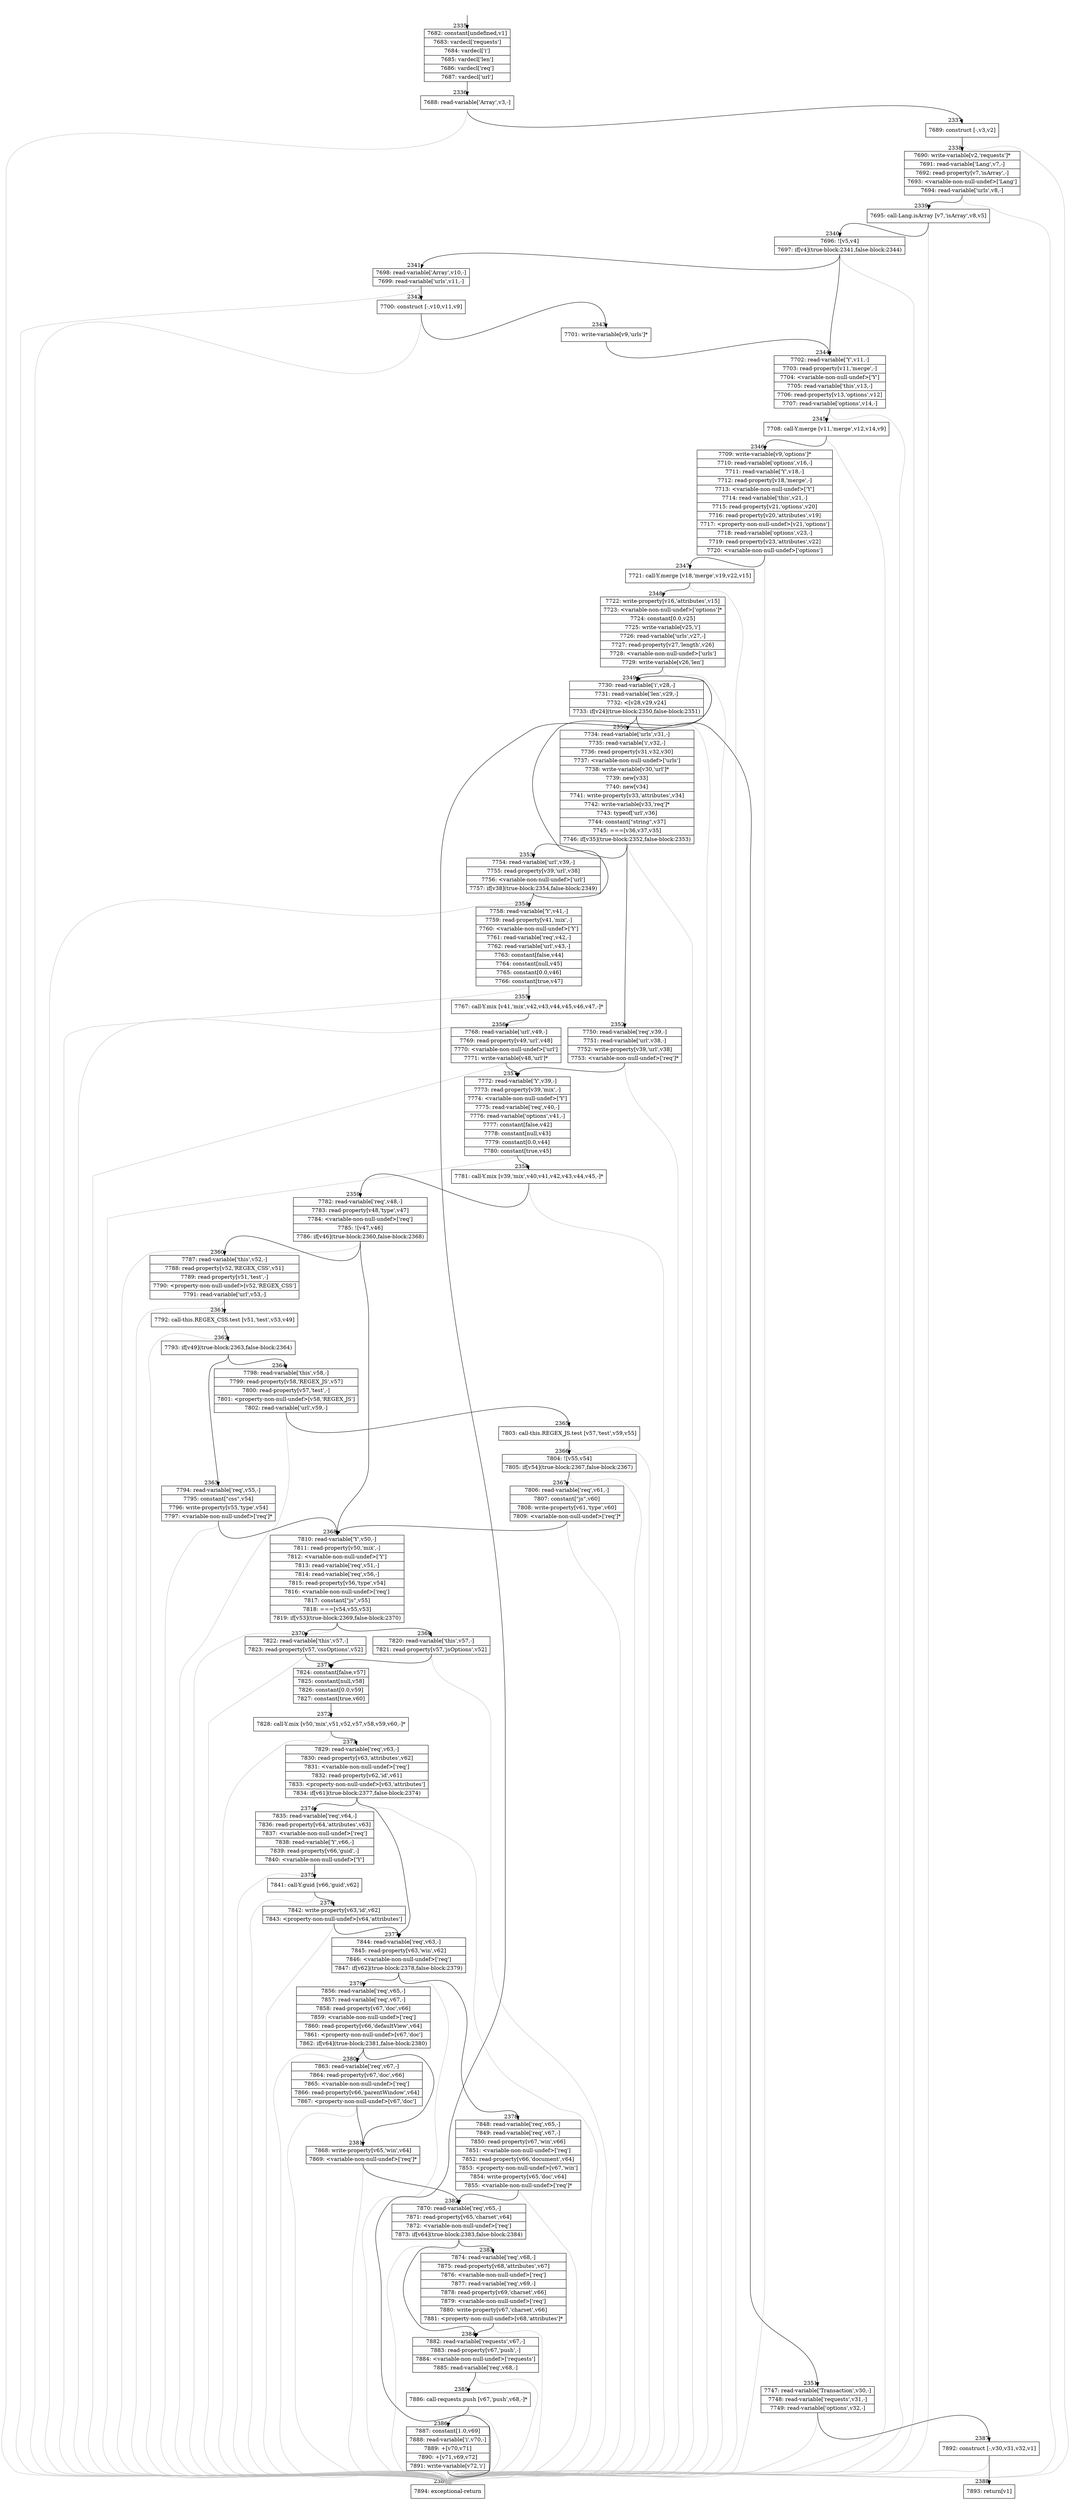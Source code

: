 digraph {
rankdir="TD"
BB_entry116[shape=none,label=""];
BB_entry116 -> BB2335 [tailport=s, headport=n, headlabel="    2335"]
BB2335 [shape=record label="{7682: constant[undefined,v1]|7683: vardecl['requests']|7684: vardecl['i']|7685: vardecl['len']|7686: vardecl['req']|7687: vardecl['url']}" ] 
BB2335 -> BB2336 [tailport=s, headport=n, headlabel="      2336"]
BB2336 [shape=record label="{7688: read-variable['Array',v3,-]}" ] 
BB2336 -> BB2337 [tailport=s, headport=n, headlabel="      2337"]
BB2336 -> BB2389 [tailport=s, headport=n, color=gray, headlabel="      2389"]
BB2337 [shape=record label="{7689: construct [-,v3,v2]}" ] 
BB2337 -> BB2338 [tailport=s, headport=n, headlabel="      2338"]
BB2337 -> BB2389 [tailport=s, headport=n, color=gray]
BB2338 [shape=record label="{7690: write-variable[v2,'requests']*|7691: read-variable['Lang',v7,-]|7692: read-property[v7,'isArray',-]|7693: \<variable-non-null-undef\>['Lang']|7694: read-variable['urls',v8,-]}" ] 
BB2338 -> BB2339 [tailport=s, headport=n, headlabel="      2339"]
BB2338 -> BB2389 [tailport=s, headport=n, color=gray]
BB2339 [shape=record label="{7695: call-Lang.isArray [v7,'isArray',v8,v5]}" ] 
BB2339 -> BB2340 [tailport=s, headport=n, headlabel="      2340"]
BB2339 -> BB2389 [tailport=s, headport=n, color=gray]
BB2340 [shape=record label="{7696: ![v5,v4]|7697: if[v4](true-block:2341,false-block:2344)}" ] 
BB2340 -> BB2341 [tailport=s, headport=n, headlabel="      2341"]
BB2340 -> BB2344 [tailport=s, headport=n, headlabel="      2344"]
BB2340 -> BB2389 [tailport=s, headport=n, color=gray]
BB2341 [shape=record label="{7698: read-variable['Array',v10,-]|7699: read-variable['urls',v11,-]}" ] 
BB2341 -> BB2342 [tailport=s, headport=n, headlabel="      2342"]
BB2341 -> BB2389 [tailport=s, headport=n, color=gray]
BB2342 [shape=record label="{7700: construct [-,v10,v11,v9]}" ] 
BB2342 -> BB2343 [tailport=s, headport=n, headlabel="      2343"]
BB2342 -> BB2389 [tailport=s, headport=n, color=gray]
BB2343 [shape=record label="{7701: write-variable[v9,'urls']*}" ] 
BB2343 -> BB2344 [tailport=s, headport=n]
BB2344 [shape=record label="{7702: read-variable['Y',v11,-]|7703: read-property[v11,'merge',-]|7704: \<variable-non-null-undef\>['Y']|7705: read-variable['this',v13,-]|7706: read-property[v13,'options',v12]|7707: read-variable['options',v14,-]}" ] 
BB2344 -> BB2345 [tailport=s, headport=n, headlabel="      2345"]
BB2344 -> BB2389 [tailport=s, headport=n, color=gray]
BB2345 [shape=record label="{7708: call-Y.merge [v11,'merge',v12,v14,v9]}" ] 
BB2345 -> BB2346 [tailport=s, headport=n, headlabel="      2346"]
BB2345 -> BB2389 [tailport=s, headport=n, color=gray]
BB2346 [shape=record label="{7709: write-variable[v9,'options']*|7710: read-variable['options',v16,-]|7711: read-variable['Y',v18,-]|7712: read-property[v18,'merge',-]|7713: \<variable-non-null-undef\>['Y']|7714: read-variable['this',v21,-]|7715: read-property[v21,'options',v20]|7716: read-property[v20,'attributes',v19]|7717: \<property-non-null-undef\>[v21,'options']|7718: read-variable['options',v23,-]|7719: read-property[v23,'attributes',v22]|7720: \<variable-non-null-undef\>['options']}" ] 
BB2346 -> BB2347 [tailport=s, headport=n, headlabel="      2347"]
BB2346 -> BB2389 [tailport=s, headport=n, color=gray]
BB2347 [shape=record label="{7721: call-Y.merge [v18,'merge',v19,v22,v15]}" ] 
BB2347 -> BB2348 [tailport=s, headport=n, headlabel="      2348"]
BB2347 -> BB2389 [tailport=s, headport=n, color=gray]
BB2348 [shape=record label="{7722: write-property[v16,'attributes',v15]|7723: \<variable-non-null-undef\>['options']*|7724: constant[0.0,v25]|7725: write-variable[v25,'i']|7726: read-variable['urls',v27,-]|7727: read-property[v27,'length',v26]|7728: \<variable-non-null-undef\>['urls']|7729: write-variable[v26,'len']}" ] 
BB2348 -> BB2349 [tailport=s, headport=n, headlabel="      2349"]
BB2348 -> BB2389 [tailport=s, headport=n, color=gray]
BB2349 [shape=record label="{7730: read-variable['i',v28,-]|7731: read-variable['len',v29,-]|7732: \<[v28,v29,v24]|7733: if[v24](true-block:2350,false-block:2351)}" ] 
BB2349 -> BB2350 [tailport=s, headport=n, headlabel="      2350"]
BB2349 -> BB2351 [tailport=s, headport=n, headlabel="      2351"]
BB2349 -> BB2389 [tailport=s, headport=n, color=gray]
BB2350 [shape=record label="{7734: read-variable['urls',v31,-]|7735: read-variable['i',v32,-]|7736: read-property[v31,v32,v30]|7737: \<variable-non-null-undef\>['urls']|7738: write-variable[v30,'url']*|7739: new[v33]|7740: new[v34]|7741: write-property[v33,'attributes',v34]|7742: write-variable[v33,'req']*|7743: typeof['url',v36]|7744: constant[\"string\",v37]|7745: ===[v36,v37,v35]|7746: if[v35](true-block:2352,false-block:2353)}" ] 
BB2350 -> BB2352 [tailport=s, headport=n, headlabel="      2352"]
BB2350 -> BB2353 [tailport=s, headport=n, headlabel="      2353"]
BB2350 -> BB2389 [tailport=s, headport=n, color=gray]
BB2351 [shape=record label="{7747: read-variable['Transaction',v30,-]|7748: read-variable['requests',v31,-]|7749: read-variable['options',v32,-]}" ] 
BB2351 -> BB2387 [tailport=s, headport=n, headlabel="      2387"]
BB2351 -> BB2389 [tailport=s, headport=n, color=gray]
BB2352 [shape=record label="{7750: read-variable['req',v39,-]|7751: read-variable['url',v38,-]|7752: write-property[v39,'url',v38]|7753: \<variable-non-null-undef\>['req']*}" ] 
BB2352 -> BB2357 [tailport=s, headport=n, headlabel="      2357"]
BB2352 -> BB2389 [tailport=s, headport=n, color=gray]
BB2353 [shape=record label="{7754: read-variable['url',v39,-]|7755: read-property[v39,'url',v38]|7756: \<variable-non-null-undef\>['url']|7757: if[v38](true-block:2354,false-block:2349)}" ] 
BB2353 -> BB2354 [tailport=s, headport=n, headlabel="      2354"]
BB2353 -> BB2349 [tailport=s, headport=n]
BB2353 -> BB2389 [tailport=s, headport=n, color=gray]
BB2354 [shape=record label="{7758: read-variable['Y',v41,-]|7759: read-property[v41,'mix',-]|7760: \<variable-non-null-undef\>['Y']|7761: read-variable['req',v42,-]|7762: read-variable['url',v43,-]|7763: constant[false,v44]|7764: constant[null,v45]|7765: constant[0.0,v46]|7766: constant[true,v47]}" ] 
BB2354 -> BB2355 [tailport=s, headport=n, headlabel="      2355"]
BB2354 -> BB2389 [tailport=s, headport=n, color=gray]
BB2355 [shape=record label="{7767: call-Y.mix [v41,'mix',v42,v43,v44,v45,v46,v47,-]*}" ] 
BB2355 -> BB2356 [tailport=s, headport=n, headlabel="      2356"]
BB2355 -> BB2389 [tailport=s, headport=n, color=gray]
BB2356 [shape=record label="{7768: read-variable['url',v49,-]|7769: read-property[v49,'url',v48]|7770: \<variable-non-null-undef\>['url']|7771: write-variable[v48,'url']*}" ] 
BB2356 -> BB2357 [tailport=s, headport=n]
BB2356 -> BB2389 [tailport=s, headport=n, color=gray]
BB2357 [shape=record label="{7772: read-variable['Y',v39,-]|7773: read-property[v39,'mix',-]|7774: \<variable-non-null-undef\>['Y']|7775: read-variable['req',v40,-]|7776: read-variable['options',v41,-]|7777: constant[false,v42]|7778: constant[null,v43]|7779: constant[0.0,v44]|7780: constant[true,v45]}" ] 
BB2357 -> BB2358 [tailport=s, headport=n, headlabel="      2358"]
BB2357 -> BB2389 [tailport=s, headport=n, color=gray]
BB2358 [shape=record label="{7781: call-Y.mix [v39,'mix',v40,v41,v42,v43,v44,v45,-]*}" ] 
BB2358 -> BB2359 [tailport=s, headport=n, headlabel="      2359"]
BB2358 -> BB2389 [tailport=s, headport=n, color=gray]
BB2359 [shape=record label="{7782: read-variable['req',v48,-]|7783: read-property[v48,'type',v47]|7784: \<variable-non-null-undef\>['req']|7785: ![v47,v46]|7786: if[v46](true-block:2360,false-block:2368)}" ] 
BB2359 -> BB2360 [tailport=s, headport=n, headlabel="      2360"]
BB2359 -> BB2368 [tailport=s, headport=n, headlabel="      2368"]
BB2359 -> BB2389 [tailport=s, headport=n, color=gray]
BB2360 [shape=record label="{7787: read-variable['this',v52,-]|7788: read-property[v52,'REGEX_CSS',v51]|7789: read-property[v51,'test',-]|7790: \<property-non-null-undef\>[v52,'REGEX_CSS']|7791: read-variable['url',v53,-]}" ] 
BB2360 -> BB2361 [tailport=s, headport=n, headlabel="      2361"]
BB2360 -> BB2389 [tailport=s, headport=n, color=gray]
BB2361 [shape=record label="{7792: call-this.REGEX_CSS.test [v51,'test',v53,v49]}" ] 
BB2361 -> BB2362 [tailport=s, headport=n, headlabel="      2362"]
BB2361 -> BB2389 [tailport=s, headport=n, color=gray]
BB2362 [shape=record label="{7793: if[v49](true-block:2363,false-block:2364)}" ] 
BB2362 -> BB2363 [tailport=s, headport=n, headlabel="      2363"]
BB2362 -> BB2364 [tailport=s, headport=n, headlabel="      2364"]
BB2363 [shape=record label="{7794: read-variable['req',v55,-]|7795: constant[\"css\",v54]|7796: write-property[v55,'type',v54]|7797: \<variable-non-null-undef\>['req']*}" ] 
BB2363 -> BB2368 [tailport=s, headport=n]
BB2363 -> BB2389 [tailport=s, headport=n, color=gray]
BB2364 [shape=record label="{7798: read-variable['this',v58,-]|7799: read-property[v58,'REGEX_JS',v57]|7800: read-property[v57,'test',-]|7801: \<property-non-null-undef\>[v58,'REGEX_JS']|7802: read-variable['url',v59,-]}" ] 
BB2364 -> BB2365 [tailport=s, headport=n, headlabel="      2365"]
BB2364 -> BB2389 [tailport=s, headport=n, color=gray]
BB2365 [shape=record label="{7803: call-this.REGEX_JS.test [v57,'test',v59,v55]}" ] 
BB2365 -> BB2366 [tailport=s, headport=n, headlabel="      2366"]
BB2365 -> BB2389 [tailport=s, headport=n, color=gray]
BB2366 [shape=record label="{7804: ![v55,v54]|7805: if[v54](true-block:2367,false-block:2367)}" ] 
BB2366 -> BB2367 [tailport=s, headport=n, headlabel="      2367"]
BB2366 -> BB2389 [tailport=s, headport=n, color=gray]
BB2367 [shape=record label="{7806: read-variable['req',v61,-]|7807: constant[\"js\",v60]|7808: write-property[v61,'type',v60]|7809: \<variable-non-null-undef\>['req']*}" ] 
BB2367 -> BB2368 [tailport=s, headport=n]
BB2367 -> BB2389 [tailport=s, headport=n, color=gray]
BB2368 [shape=record label="{7810: read-variable['Y',v50,-]|7811: read-property[v50,'mix',-]|7812: \<variable-non-null-undef\>['Y']|7813: read-variable['req',v51,-]|7814: read-variable['req',v56,-]|7815: read-property[v56,'type',v54]|7816: \<variable-non-null-undef\>['req']|7817: constant[\"js\",v55]|7818: ===[v54,v55,v53]|7819: if[v53](true-block:2369,false-block:2370)}" ] 
BB2368 -> BB2369 [tailport=s, headport=n, headlabel="      2369"]
BB2368 -> BB2370 [tailport=s, headport=n, headlabel="      2370"]
BB2368 -> BB2389 [tailport=s, headport=n, color=gray]
BB2369 [shape=record label="{7820: read-variable['this',v57,-]|7821: read-property[v57,'jsOptions',v52]}" ] 
BB2369 -> BB2371 [tailport=s, headport=n, headlabel="      2371"]
BB2369 -> BB2389 [tailport=s, headport=n, color=gray]
BB2370 [shape=record label="{7822: read-variable['this',v57,-]|7823: read-property[v57,'cssOptions',v52]}" ] 
BB2370 -> BB2371 [tailport=s, headport=n]
BB2370 -> BB2389 [tailport=s, headport=n, color=gray]
BB2371 [shape=record label="{7824: constant[false,v57]|7825: constant[null,v58]|7826: constant[0.0,v59]|7827: constant[true,v60]}" ] 
BB2371 -> BB2372 [tailport=s, headport=n, headlabel="      2372"]
BB2372 [shape=record label="{7828: call-Y.mix [v50,'mix',v51,v52,v57,v58,v59,v60,-]*}" ] 
BB2372 -> BB2373 [tailport=s, headport=n, headlabel="      2373"]
BB2372 -> BB2389 [tailport=s, headport=n, color=gray]
BB2373 [shape=record label="{7829: read-variable['req',v63,-]|7830: read-property[v63,'attributes',v62]|7831: \<variable-non-null-undef\>['req']|7832: read-property[v62,'id',v61]|7833: \<property-non-null-undef\>[v63,'attributes']|7834: if[v61](true-block:2377,false-block:2374)}" ] 
BB2373 -> BB2377 [tailport=s, headport=n, headlabel="      2377"]
BB2373 -> BB2374 [tailport=s, headport=n, headlabel="      2374"]
BB2373 -> BB2389 [tailport=s, headport=n, color=gray]
BB2374 [shape=record label="{7835: read-variable['req',v64,-]|7836: read-property[v64,'attributes',v63]|7837: \<variable-non-null-undef\>['req']|7838: read-variable['Y',v66,-]|7839: read-property[v66,'guid',-]|7840: \<variable-non-null-undef\>['Y']}" ] 
BB2374 -> BB2375 [tailport=s, headport=n, headlabel="      2375"]
BB2374 -> BB2389 [tailport=s, headport=n, color=gray]
BB2375 [shape=record label="{7841: call-Y.guid [v66,'guid',v62]}" ] 
BB2375 -> BB2376 [tailport=s, headport=n, headlabel="      2376"]
BB2375 -> BB2389 [tailport=s, headport=n, color=gray]
BB2376 [shape=record label="{7842: write-property[v63,'id',v62]|7843: \<property-non-null-undef\>[v64,'attributes']}" ] 
BB2376 -> BB2377 [tailport=s, headport=n]
BB2376 -> BB2389 [tailport=s, headport=n, color=gray]
BB2377 [shape=record label="{7844: read-variable['req',v63,-]|7845: read-property[v63,'win',v62]|7846: \<variable-non-null-undef\>['req']|7847: if[v62](true-block:2378,false-block:2379)}" ] 
BB2377 -> BB2378 [tailport=s, headport=n, headlabel="      2378"]
BB2377 -> BB2379 [tailport=s, headport=n, headlabel="      2379"]
BB2377 -> BB2389 [tailport=s, headport=n, color=gray]
BB2378 [shape=record label="{7848: read-variable['req',v65,-]|7849: read-variable['req',v67,-]|7850: read-property[v67,'win',v66]|7851: \<variable-non-null-undef\>['req']|7852: read-property[v66,'document',v64]|7853: \<property-non-null-undef\>[v67,'win']|7854: write-property[v65,'doc',v64]|7855: \<variable-non-null-undef\>['req']*}" ] 
BB2378 -> BB2382 [tailport=s, headport=n, headlabel="      2382"]
BB2378 -> BB2389 [tailport=s, headport=n, color=gray]
BB2379 [shape=record label="{7856: read-variable['req',v65,-]|7857: read-variable['req',v67,-]|7858: read-property[v67,'doc',v66]|7859: \<variable-non-null-undef\>['req']|7860: read-property[v66,'defaultView',v64]|7861: \<property-non-null-undef\>[v67,'doc']|7862: if[v64](true-block:2381,false-block:2380)}" ] 
BB2379 -> BB2381 [tailport=s, headport=n, headlabel="      2381"]
BB2379 -> BB2380 [tailport=s, headport=n, headlabel="      2380"]
BB2379 -> BB2389 [tailport=s, headport=n, color=gray]
BB2380 [shape=record label="{7863: read-variable['req',v67,-]|7864: read-property[v67,'doc',v66]|7865: \<variable-non-null-undef\>['req']|7866: read-property[v66,'parentWindow',v64]|7867: \<property-non-null-undef\>[v67,'doc']}" ] 
BB2380 -> BB2381 [tailport=s, headport=n]
BB2380 -> BB2389 [tailport=s, headport=n, color=gray]
BB2381 [shape=record label="{7868: write-property[v65,'win',v64]|7869: \<variable-non-null-undef\>['req']*}" ] 
BB2381 -> BB2382 [tailport=s, headport=n]
BB2381 -> BB2389 [tailport=s, headport=n, color=gray]
BB2382 [shape=record label="{7870: read-variable['req',v65,-]|7871: read-property[v65,'charset',v64]|7872: \<variable-non-null-undef\>['req']|7873: if[v64](true-block:2383,false-block:2384)}" ] 
BB2382 -> BB2383 [tailport=s, headport=n, headlabel="      2383"]
BB2382 -> BB2384 [tailport=s, headport=n, headlabel="      2384"]
BB2382 -> BB2389 [tailport=s, headport=n, color=gray]
BB2383 [shape=record label="{7874: read-variable['req',v68,-]|7875: read-property[v68,'attributes',v67]|7876: \<variable-non-null-undef\>['req']|7877: read-variable['req',v69,-]|7878: read-property[v69,'charset',v66]|7879: \<variable-non-null-undef\>['req']|7880: write-property[v67,'charset',v66]|7881: \<property-non-null-undef\>[v68,'attributes']*}" ] 
BB2383 -> BB2384 [tailport=s, headport=n]
BB2383 -> BB2389 [tailport=s, headport=n, color=gray]
BB2384 [shape=record label="{7882: read-variable['requests',v67,-]|7883: read-property[v67,'push',-]|7884: \<variable-non-null-undef\>['requests']|7885: read-variable['req',v68,-]}" ] 
BB2384 -> BB2385 [tailport=s, headport=n, headlabel="      2385"]
BB2384 -> BB2389 [tailport=s, headport=n, color=gray]
BB2385 [shape=record label="{7886: call-requests.push [v67,'push',v68,-]*}" ] 
BB2385 -> BB2386 [tailport=s, headport=n, headlabel="      2386"]
BB2385 -> BB2389 [tailport=s, headport=n, color=gray]
BB2386 [shape=record label="{7887: constant[1.0,v69]|7888: read-variable['i',v70,-]|7889: +[v70,v71]|7890: +[v71,v69,v72]|7891: write-variable[v72,'i']}" ] 
BB2386 -> BB2349 [tailport=s, headport=n]
BB2386 -> BB2389 [tailport=s, headport=n, color=gray]
BB2387 [shape=record label="{7892: construct [-,v30,v31,v32,v1]}" ] 
BB2387 -> BB2388 [tailport=s, headport=n, headlabel="      2388"]
BB2387 -> BB2389 [tailport=s, headport=n, color=gray]
BB2388 [shape=record label="{7893: return[v1]}" ] 
BB2389 [shape=record label="{7894: exceptional-return}" ] 
//#$~ 4182
}
